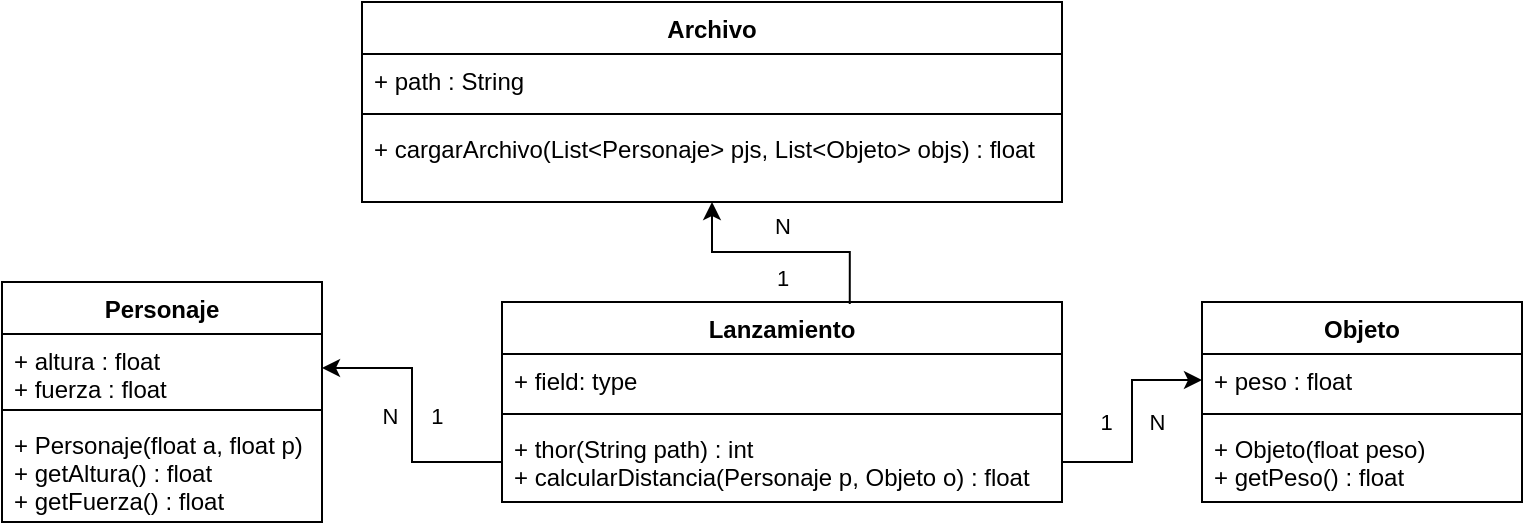 <mxfile version="20.3.0" type="device"><diagram id="yaS1cPwcB_-N3hPdB_GA" name="Página-1"><mxGraphModel dx="982" dy="538" grid="1" gridSize="10" guides="1" tooltips="1" connect="1" arrows="1" fold="1" page="1" pageScale="1" pageWidth="827" pageHeight="1169" math="0" shadow="0"><root><mxCell id="0"/><mxCell id="1" parent="0"/><mxCell id="WIZVn-dCrdbng7dH4JUd-1" value="Personaje" style="swimlane;fontStyle=1;align=center;verticalAlign=top;childLayout=stackLayout;horizontal=1;startSize=26;horizontalStack=0;resizeParent=1;resizeParentMax=0;resizeLast=0;collapsible=1;marginBottom=0;" vertex="1" parent="1"><mxGeometry x="40" y="310" width="160" height="120" as="geometry"/></mxCell><mxCell id="WIZVn-dCrdbng7dH4JUd-2" value="+ altura : float&#xA;+ fuerza : float&#xA;" style="text;strokeColor=none;fillColor=none;align=left;verticalAlign=top;spacingLeft=4;spacingRight=4;overflow=hidden;rotatable=0;points=[[0,0.5],[1,0.5]];portConstraint=eastwest;" vertex="1" parent="WIZVn-dCrdbng7dH4JUd-1"><mxGeometry y="26" width="160" height="34" as="geometry"/></mxCell><mxCell id="WIZVn-dCrdbng7dH4JUd-3" value="" style="line;strokeWidth=1;fillColor=none;align=left;verticalAlign=middle;spacingTop=-1;spacingLeft=3;spacingRight=3;rotatable=0;labelPosition=right;points=[];portConstraint=eastwest;strokeColor=inherit;" vertex="1" parent="WIZVn-dCrdbng7dH4JUd-1"><mxGeometry y="60" width="160" height="8" as="geometry"/></mxCell><mxCell id="WIZVn-dCrdbng7dH4JUd-4" value="+ Personaje(float a, float p)&#xA;+ getAltura() : float&#xA;+ getFuerza() : float&#xA;" style="text;strokeColor=none;fillColor=none;align=left;verticalAlign=top;spacingLeft=4;spacingRight=4;overflow=hidden;rotatable=0;points=[[0,0.5],[1,0.5]];portConstraint=eastwest;" vertex="1" parent="WIZVn-dCrdbng7dH4JUd-1"><mxGeometry y="68" width="160" height="52" as="geometry"/></mxCell><mxCell id="WIZVn-dCrdbng7dH4JUd-5" value="Objeto" style="swimlane;fontStyle=1;align=center;verticalAlign=top;childLayout=stackLayout;horizontal=1;startSize=26;horizontalStack=0;resizeParent=1;resizeParentMax=0;resizeLast=0;collapsible=1;marginBottom=0;" vertex="1" parent="1"><mxGeometry x="640" y="320" width="160" height="100" as="geometry"/></mxCell><mxCell id="WIZVn-dCrdbng7dH4JUd-6" value="+ peso : float" style="text;strokeColor=none;fillColor=none;align=left;verticalAlign=top;spacingLeft=4;spacingRight=4;overflow=hidden;rotatable=0;points=[[0,0.5],[1,0.5]];portConstraint=eastwest;" vertex="1" parent="WIZVn-dCrdbng7dH4JUd-5"><mxGeometry y="26" width="160" height="26" as="geometry"/></mxCell><mxCell id="WIZVn-dCrdbng7dH4JUd-7" value="" style="line;strokeWidth=1;fillColor=none;align=left;verticalAlign=middle;spacingTop=-1;spacingLeft=3;spacingRight=3;rotatable=0;labelPosition=right;points=[];portConstraint=eastwest;strokeColor=inherit;" vertex="1" parent="WIZVn-dCrdbng7dH4JUd-5"><mxGeometry y="52" width="160" height="8" as="geometry"/></mxCell><mxCell id="WIZVn-dCrdbng7dH4JUd-8" value="+ Objeto(float peso)&#xA;+ getPeso() : float&#xA;" style="text;strokeColor=none;fillColor=none;align=left;verticalAlign=top;spacingLeft=4;spacingRight=4;overflow=hidden;rotatable=0;points=[[0,0.5],[1,0.5]];portConstraint=eastwest;" vertex="1" parent="WIZVn-dCrdbng7dH4JUd-5"><mxGeometry y="60" width="160" height="40" as="geometry"/></mxCell><mxCell id="WIZVn-dCrdbng7dH4JUd-9" value="Lanzamiento" style="swimlane;fontStyle=1;align=center;verticalAlign=top;childLayout=stackLayout;horizontal=1;startSize=26;horizontalStack=0;resizeParent=1;resizeParentMax=0;resizeLast=0;collapsible=1;marginBottom=0;" vertex="1" parent="1"><mxGeometry x="290" y="320" width="280" height="100" as="geometry"/></mxCell><mxCell id="WIZVn-dCrdbng7dH4JUd-10" value="+ field: type" style="text;strokeColor=none;fillColor=none;align=left;verticalAlign=top;spacingLeft=4;spacingRight=4;overflow=hidden;rotatable=0;points=[[0,0.5],[1,0.5]];portConstraint=eastwest;" vertex="1" parent="WIZVn-dCrdbng7dH4JUd-9"><mxGeometry y="26" width="280" height="26" as="geometry"/></mxCell><mxCell id="WIZVn-dCrdbng7dH4JUd-11" value="" style="line;strokeWidth=1;fillColor=none;align=left;verticalAlign=middle;spacingTop=-1;spacingLeft=3;spacingRight=3;rotatable=0;labelPosition=right;points=[];portConstraint=eastwest;strokeColor=inherit;" vertex="1" parent="WIZVn-dCrdbng7dH4JUd-9"><mxGeometry y="52" width="280" height="8" as="geometry"/></mxCell><mxCell id="WIZVn-dCrdbng7dH4JUd-12" value="+ thor(String path) : int&#xA;+ calcularDistancia(Personaje p, Objeto o) : float&#xA;" style="text;strokeColor=none;fillColor=none;align=left;verticalAlign=top;spacingLeft=4;spacingRight=4;overflow=hidden;rotatable=0;points=[[0,0.5],[1,0.5]];portConstraint=eastwest;" vertex="1" parent="WIZVn-dCrdbng7dH4JUd-9"><mxGeometry y="60" width="280" height="40" as="geometry"/></mxCell><mxCell id="WIZVn-dCrdbng7dH4JUd-15" value="1&lt;span style=&quot;white-space: pre;&quot;&gt;&#9;&lt;/span&gt;N" style="edgeStyle=orthogonalEdgeStyle;rounded=0;orthogonalLoop=1;jettySize=auto;html=1;labelBackgroundColor=none;" edge="1" parent="1" source="WIZVn-dCrdbng7dH4JUd-12" target="WIZVn-dCrdbng7dH4JUd-6"><mxGeometry relative="1" as="geometry"/></mxCell><mxCell id="WIZVn-dCrdbng7dH4JUd-14" value="N&lt;span style=&quot;white-space: pre;&quot;&gt;&#9;&lt;/span&gt;1" style="edgeStyle=orthogonalEdgeStyle;rounded=0;orthogonalLoop=1;jettySize=auto;html=1;labelBackgroundColor=none;" edge="1" parent="1" source="WIZVn-dCrdbng7dH4JUd-12" target="WIZVn-dCrdbng7dH4JUd-2"><mxGeometry relative="1" as="geometry"/></mxCell><mxCell id="WIZVn-dCrdbng7dH4JUd-20" value="&lt;div&gt;N&lt;/div&gt;&lt;div&gt;&lt;br&gt;&lt;/div&gt;&lt;div&gt;1&lt;br&gt;&lt;/div&gt;" style="edgeStyle=orthogonalEdgeStyle;rounded=0;orthogonalLoop=1;jettySize=auto;html=1;exitX=0.621;exitY=0.01;exitDx=0;exitDy=0;entryX=0.5;entryY=1;entryDx=0;entryDy=0;labelBackgroundColor=none;exitPerimeter=0;" edge="1" parent="1" source="WIZVn-dCrdbng7dH4JUd-9" target="WIZVn-dCrdbng7dH4JUd-16"><mxGeometry relative="1" as="geometry"/></mxCell><mxCell id="WIZVn-dCrdbng7dH4JUd-16" value="Archivo" style="swimlane;fontStyle=1;align=center;verticalAlign=top;childLayout=stackLayout;horizontal=1;startSize=26;horizontalStack=0;resizeParent=1;resizeParentMax=0;resizeLast=0;collapsible=1;marginBottom=0;" vertex="1" parent="1"><mxGeometry x="220" y="170" width="350" height="100" as="geometry"/></mxCell><mxCell id="WIZVn-dCrdbng7dH4JUd-17" value="+ path : String" style="text;strokeColor=none;fillColor=none;align=left;verticalAlign=top;spacingLeft=4;spacingRight=4;overflow=hidden;rotatable=0;points=[[0,0.5],[1,0.5]];portConstraint=eastwest;" vertex="1" parent="WIZVn-dCrdbng7dH4JUd-16"><mxGeometry y="26" width="350" height="26" as="geometry"/></mxCell><mxCell id="WIZVn-dCrdbng7dH4JUd-18" value="" style="line;strokeWidth=1;fillColor=none;align=left;verticalAlign=middle;spacingTop=-1;spacingLeft=3;spacingRight=3;rotatable=0;labelPosition=right;points=[];portConstraint=eastwest;strokeColor=inherit;" vertex="1" parent="WIZVn-dCrdbng7dH4JUd-16"><mxGeometry y="52" width="350" height="8" as="geometry"/></mxCell><mxCell id="WIZVn-dCrdbng7dH4JUd-19" value="+ cargarArchivo(List&lt;Personaje&gt; pjs, List&lt;Objeto&gt; objs) : float" style="text;strokeColor=none;fillColor=none;align=left;verticalAlign=top;spacingLeft=4;spacingRight=4;overflow=hidden;rotatable=0;points=[[0,0.5],[1,0.5]];portConstraint=eastwest;" vertex="1" parent="WIZVn-dCrdbng7dH4JUd-16"><mxGeometry y="60" width="350" height="40" as="geometry"/></mxCell></root></mxGraphModel></diagram></mxfile>
